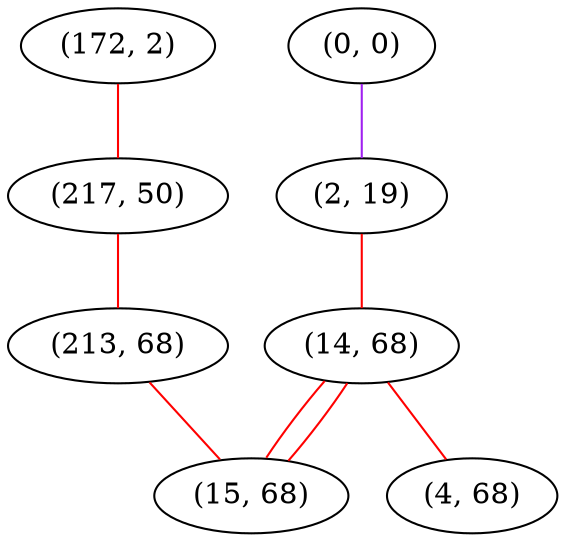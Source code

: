 graph "" {
"(172, 2)";
"(0, 0)";
"(2, 19)";
"(217, 50)";
"(14, 68)";
"(4, 68)";
"(213, 68)";
"(15, 68)";
"(172, 2)" -- "(217, 50)"  [color=red, key=0, weight=1];
"(0, 0)" -- "(2, 19)"  [color=purple, key=0, weight=4];
"(2, 19)" -- "(14, 68)"  [color=red, key=0, weight=1];
"(217, 50)" -- "(213, 68)"  [color=red, key=0, weight=1];
"(14, 68)" -- "(15, 68)"  [color=red, key=0, weight=1];
"(14, 68)" -- "(15, 68)"  [color=red, key=1, weight=1];
"(14, 68)" -- "(4, 68)"  [color=red, key=0, weight=1];
"(213, 68)" -- "(15, 68)"  [color=red, key=0, weight=1];
}
